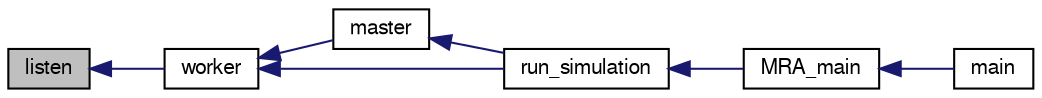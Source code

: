 digraph G
{
  edge [fontname="FreeSans",fontsize="10",labelfontname="FreeSans",labelfontsize="10"];
  node [fontname="FreeSans",fontsize="10",shape=record];
  rankdir="LR";
  Node1 [label="listen",height=0.2,width=0.4,color="black", fillcolor="grey75", style="filled" fontcolor="black"];
  Node1 -> Node2 [dir="back",color="midnightblue",fontsize="10",style="solid"];
  Node2 [label="worker",height=0.2,width=0.4,color="black", fillcolor="white", style="filled",URL="$worker_8c.html#ac819c9c16338aba7a4e59c8507a6d60e",tooltip="Main worker function."];
  Node2 -> Node3 [dir="back",color="midnightblue",fontsize="10",style="solid"];
  Node3 [label="master",height=0.2,width=0.4,color="black", fillcolor="white", style="filled",URL="$simcore_8c.html#a8334c270611cbc51b46c9212c3438d6f",tooltip="Main master function."];
  Node3 -> Node4 [dir="back",color="midnightblue",fontsize="10",style="solid"];
  Node4 [label="run_simulation",height=0.2,width=0.4,color="black", fillcolor="white", style="filled",URL="$simcore_8c.html#a38e6fe30126d50477eab07c8337e4d7c"];
  Node4 -> Node5 [dir="back",color="midnightblue",fontsize="10",style="solid"];
  Node5 [label="MRA_main",height=0.2,width=0.4,color="black", fillcolor="white", style="filled",URL="$mra_8h.html#a002d713ab68756c7102fdf5d914a30da"];
  Node5 -> Node6 [dir="back",color="midnightblue",fontsize="10",style="solid"];
  Node6 [label="main",height=0.2,width=0.4,color="black", fillcolor="white", style="filled",URL="$hello_8c.html#a0ddf1224851353fc92bfbff6f499fa97"];
  Node2 -> Node4 [dir="back",color="midnightblue",fontsize="10",style="solid"];
}

